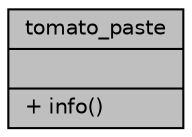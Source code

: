 digraph "tomato_paste"
{
 // LATEX_PDF_SIZE
  bgcolor="transparent";
  edge [fontname="Helvetica",fontsize="10",labelfontname="Helvetica",labelfontsize="10"];
  node [fontname="Helvetica",fontsize="10",shape=record];
  Node1 [label="{tomato_paste\n||+ info()\l}",height=0.2,width=0.4,color="black", fillcolor="grey75", style="filled", fontcolor="black",tooltip="Томатная паста"];
}
